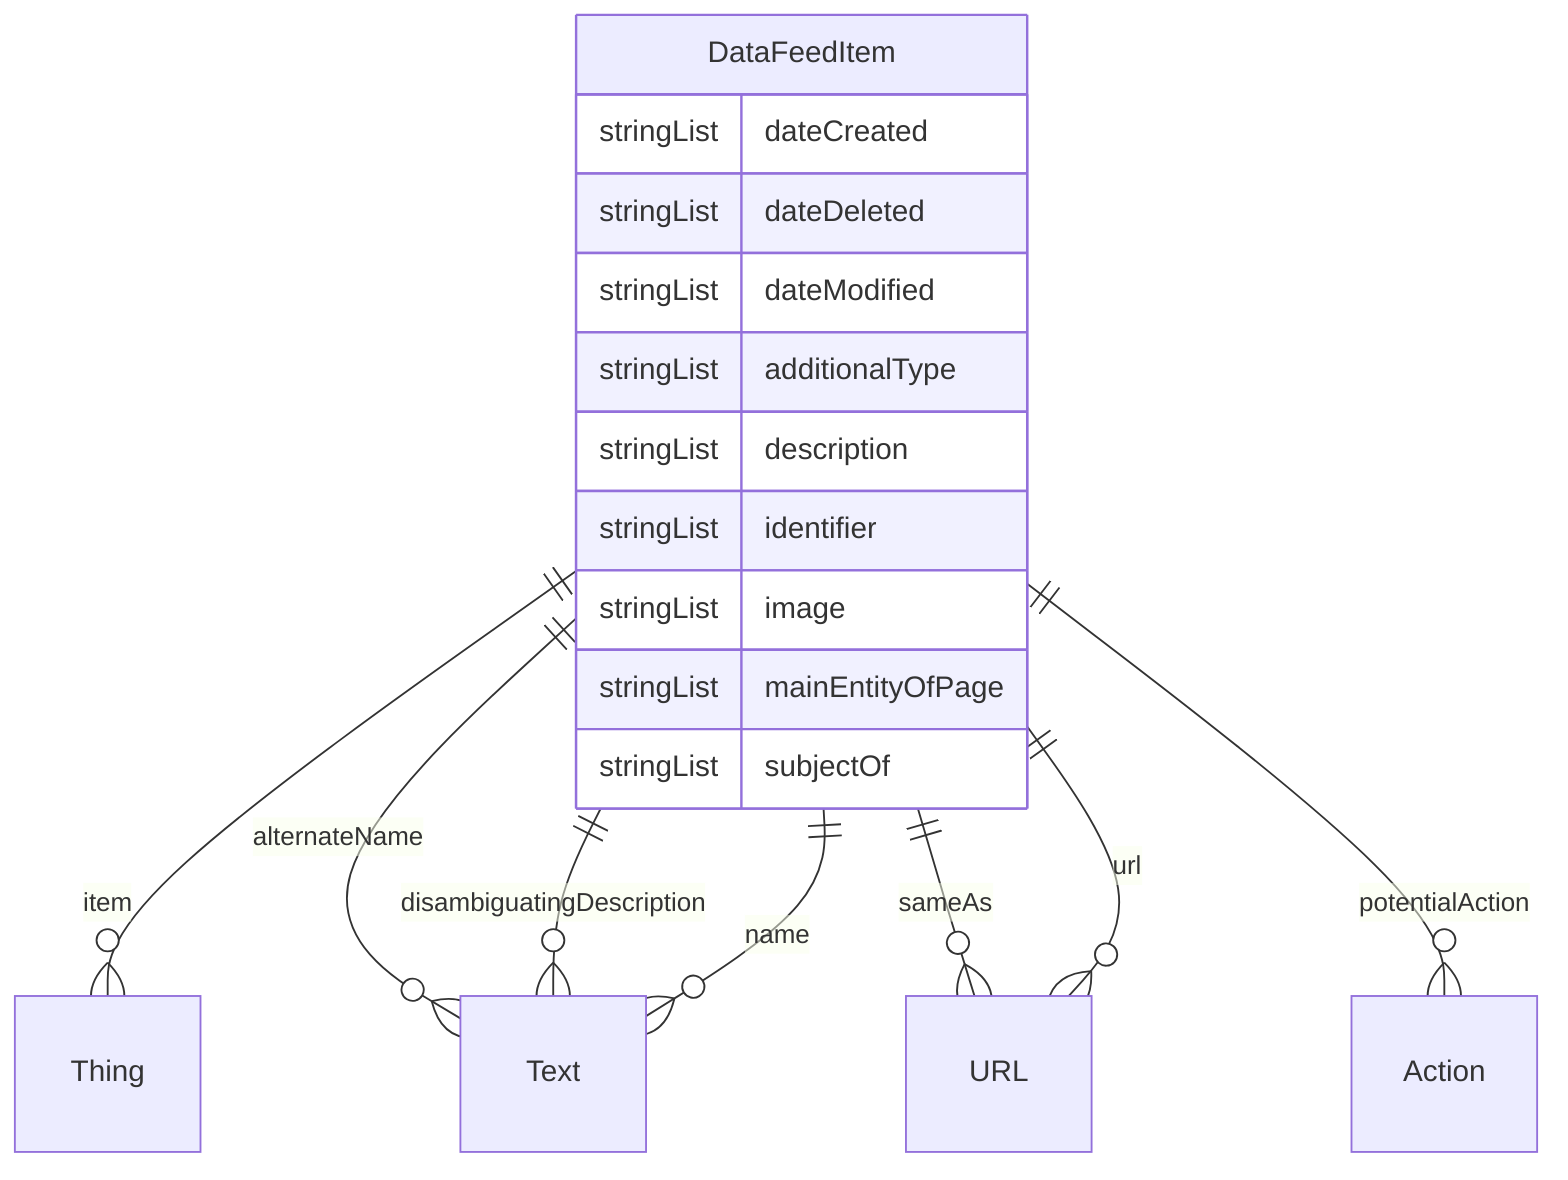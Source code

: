 erDiagram
DataFeedItem {
    stringList dateCreated  
    stringList dateDeleted  
    stringList dateModified  
    stringList additionalType  
    stringList description  
    stringList identifier  
    stringList image  
    stringList mainEntityOfPage  
    stringList subjectOf  
}

DataFeedItem ||--}o Thing : "item"
DataFeedItem ||--}o Text : "alternateName"
DataFeedItem ||--}o Text : "disambiguatingDescription"
DataFeedItem ||--}o Text : "name"
DataFeedItem ||--}o URL : "sameAs"
DataFeedItem ||--}o Action : "potentialAction"
DataFeedItem ||--}o URL : "url"